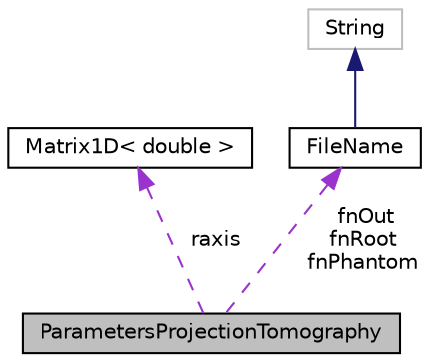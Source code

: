 digraph "ParametersProjectionTomography"
{
  edge [fontname="Helvetica",fontsize="10",labelfontname="Helvetica",labelfontsize="10"];
  node [fontname="Helvetica",fontsize="10",shape=record];
  Node1 [label="ParametersProjectionTomography",height=0.2,width=0.4,color="black", fillcolor="grey75", style="filled", fontcolor="black"];
  Node2 -> Node1 [dir="back",color="darkorchid3",fontsize="10",style="dashed",label=" raxis" ,fontname="Helvetica"];
  Node2 [label="Matrix1D\< double \>",height=0.2,width=0.4,color="black", fillcolor="white", style="filled",URL="$classMatrix1D.html"];
  Node3 -> Node1 [dir="back",color="darkorchid3",fontsize="10",style="dashed",label=" fnOut\nfnRoot\nfnPhantom" ,fontname="Helvetica"];
  Node3 [label="FileName",height=0.2,width=0.4,color="black", fillcolor="white", style="filled",URL="$classFileName.html"];
  Node4 -> Node3 [dir="back",color="midnightblue",fontsize="10",style="solid",fontname="Helvetica"];
  Node4 [label="String",height=0.2,width=0.4,color="grey75", fillcolor="white", style="filled"];
}
